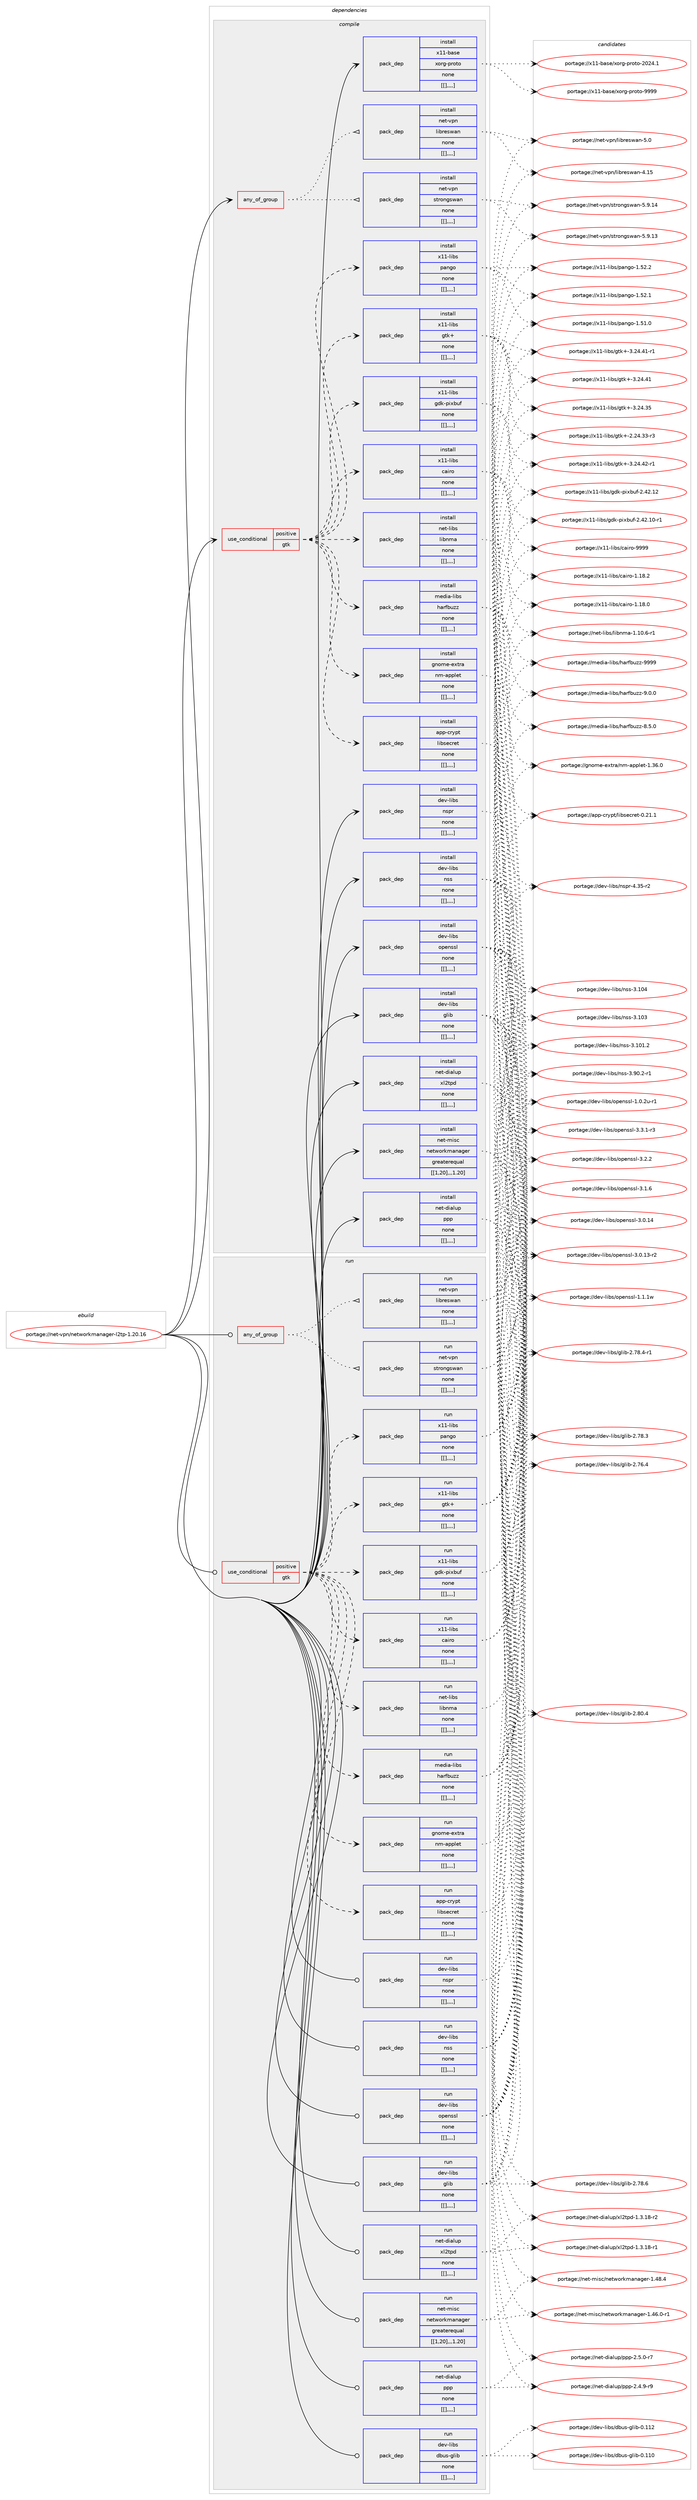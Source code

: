 digraph prolog {

# *************
# Graph options
# *************

newrank=true;
concentrate=true;
compound=true;
graph [rankdir=LR,fontname=Helvetica,fontsize=10,ranksep=1.5];#, ranksep=2.5, nodesep=0.2];
edge  [arrowhead=vee];
node  [fontname=Helvetica,fontsize=10];

# **********
# The ebuild
# **********

subgraph cluster_leftcol {
color=gray;
label=<<i>ebuild</i>>;
id [label="portage://net-vpn/networkmanager-l2tp-1.20.16", color=red, width=4, href="../net-vpn/networkmanager-l2tp-1.20.16.svg"];
}

# ****************
# The dependencies
# ****************

subgraph cluster_midcol {
color=gray;
label=<<i>dependencies</i>>;
subgraph cluster_compile {
fillcolor="#eeeeee";
style=filled;
label=<<i>compile</i>>;
subgraph any2746 {
dependency402138 [label=<<TABLE BORDER="0" CELLBORDER="1" CELLSPACING="0" CELLPADDING="4"><TR><TD CELLPADDING="10">any_of_group</TD></TR></TABLE>>, shape=none, color=red];subgraph pack293333 {
dependency402139 [label=<<TABLE BORDER="0" CELLBORDER="1" CELLSPACING="0" CELLPADDING="4" WIDTH="220"><TR><TD ROWSPAN="6" CELLPADDING="30">pack_dep</TD></TR><TR><TD WIDTH="110">install</TD></TR><TR><TD>net-vpn</TD></TR><TR><TD>strongswan</TD></TR><TR><TD>none</TD></TR><TR><TD>[[],,,,]</TD></TR></TABLE>>, shape=none, color=blue];
}
dependency402138:e -> dependency402139:w [weight=20,style="dotted",arrowhead="oinv"];
subgraph pack293334 {
dependency402140 [label=<<TABLE BORDER="0" CELLBORDER="1" CELLSPACING="0" CELLPADDING="4" WIDTH="220"><TR><TD ROWSPAN="6" CELLPADDING="30">pack_dep</TD></TR><TR><TD WIDTH="110">install</TD></TR><TR><TD>net-vpn</TD></TR><TR><TD>libreswan</TD></TR><TR><TD>none</TD></TR><TR><TD>[[],,,,]</TD></TR></TABLE>>, shape=none, color=blue];
}
dependency402138:e -> dependency402140:w [weight=20,style="dotted",arrowhead="oinv"];
}
id:e -> dependency402138:w [weight=20,style="solid",arrowhead="vee"];
subgraph cond105870 {
dependency402141 [label=<<TABLE BORDER="0" CELLBORDER="1" CELLSPACING="0" CELLPADDING="4"><TR><TD ROWSPAN="3" CELLPADDING="10">use_conditional</TD></TR><TR><TD>positive</TD></TR><TR><TD>gtk</TD></TR></TABLE>>, shape=none, color=red];
subgraph pack293335 {
dependency402142 [label=<<TABLE BORDER="0" CELLBORDER="1" CELLSPACING="0" CELLPADDING="4" WIDTH="220"><TR><TD ROWSPAN="6" CELLPADDING="30">pack_dep</TD></TR><TR><TD WIDTH="110">install</TD></TR><TR><TD>app-crypt</TD></TR><TR><TD>libsecret</TD></TR><TR><TD>none</TD></TR><TR><TD>[[],,,,]</TD></TR></TABLE>>, shape=none, color=blue];
}
dependency402141:e -> dependency402142:w [weight=20,style="dashed",arrowhead="vee"];
subgraph pack293336 {
dependency402143 [label=<<TABLE BORDER="0" CELLBORDER="1" CELLSPACING="0" CELLPADDING="4" WIDTH="220"><TR><TD ROWSPAN="6" CELLPADDING="30">pack_dep</TD></TR><TR><TD WIDTH="110">install</TD></TR><TR><TD>gnome-extra</TD></TR><TR><TD>nm-applet</TD></TR><TR><TD>none</TD></TR><TR><TD>[[],,,,]</TD></TR></TABLE>>, shape=none, color=blue];
}
dependency402141:e -> dependency402143:w [weight=20,style="dashed",arrowhead="vee"];
subgraph pack293337 {
dependency402144 [label=<<TABLE BORDER="0" CELLBORDER="1" CELLSPACING="0" CELLPADDING="4" WIDTH="220"><TR><TD ROWSPAN="6" CELLPADDING="30">pack_dep</TD></TR><TR><TD WIDTH="110">install</TD></TR><TR><TD>media-libs</TD></TR><TR><TD>harfbuzz</TD></TR><TR><TD>none</TD></TR><TR><TD>[[],,,,]</TD></TR></TABLE>>, shape=none, color=blue];
}
dependency402141:e -> dependency402144:w [weight=20,style="dashed",arrowhead="vee"];
subgraph pack293338 {
dependency402145 [label=<<TABLE BORDER="0" CELLBORDER="1" CELLSPACING="0" CELLPADDING="4" WIDTH="220"><TR><TD ROWSPAN="6" CELLPADDING="30">pack_dep</TD></TR><TR><TD WIDTH="110">install</TD></TR><TR><TD>net-libs</TD></TR><TR><TD>libnma</TD></TR><TR><TD>none</TD></TR><TR><TD>[[],,,,]</TD></TR></TABLE>>, shape=none, color=blue];
}
dependency402141:e -> dependency402145:w [weight=20,style="dashed",arrowhead="vee"];
subgraph pack293339 {
dependency402146 [label=<<TABLE BORDER="0" CELLBORDER="1" CELLSPACING="0" CELLPADDING="4" WIDTH="220"><TR><TD ROWSPAN="6" CELLPADDING="30">pack_dep</TD></TR><TR><TD WIDTH="110">install</TD></TR><TR><TD>x11-libs</TD></TR><TR><TD>cairo</TD></TR><TR><TD>none</TD></TR><TR><TD>[[],,,,]</TD></TR></TABLE>>, shape=none, color=blue];
}
dependency402141:e -> dependency402146:w [weight=20,style="dashed",arrowhead="vee"];
subgraph pack293340 {
dependency402147 [label=<<TABLE BORDER="0" CELLBORDER="1" CELLSPACING="0" CELLPADDING="4" WIDTH="220"><TR><TD ROWSPAN="6" CELLPADDING="30">pack_dep</TD></TR><TR><TD WIDTH="110">install</TD></TR><TR><TD>x11-libs</TD></TR><TR><TD>gdk-pixbuf</TD></TR><TR><TD>none</TD></TR><TR><TD>[[],,,,]</TD></TR></TABLE>>, shape=none, color=blue];
}
dependency402141:e -> dependency402147:w [weight=20,style="dashed",arrowhead="vee"];
subgraph pack293341 {
dependency402148 [label=<<TABLE BORDER="0" CELLBORDER="1" CELLSPACING="0" CELLPADDING="4" WIDTH="220"><TR><TD ROWSPAN="6" CELLPADDING="30">pack_dep</TD></TR><TR><TD WIDTH="110">install</TD></TR><TR><TD>x11-libs</TD></TR><TR><TD>gtk+</TD></TR><TR><TD>none</TD></TR><TR><TD>[[],,,,]</TD></TR></TABLE>>, shape=none, color=blue];
}
dependency402141:e -> dependency402148:w [weight=20,style="dashed",arrowhead="vee"];
subgraph pack293342 {
dependency402149 [label=<<TABLE BORDER="0" CELLBORDER="1" CELLSPACING="0" CELLPADDING="4" WIDTH="220"><TR><TD ROWSPAN="6" CELLPADDING="30">pack_dep</TD></TR><TR><TD WIDTH="110">install</TD></TR><TR><TD>x11-libs</TD></TR><TR><TD>pango</TD></TR><TR><TD>none</TD></TR><TR><TD>[[],,,,]</TD></TR></TABLE>>, shape=none, color=blue];
}
dependency402141:e -> dependency402149:w [weight=20,style="dashed",arrowhead="vee"];
}
id:e -> dependency402141:w [weight=20,style="solid",arrowhead="vee"];
subgraph pack293343 {
dependency402150 [label=<<TABLE BORDER="0" CELLBORDER="1" CELLSPACING="0" CELLPADDING="4" WIDTH="220"><TR><TD ROWSPAN="6" CELLPADDING="30">pack_dep</TD></TR><TR><TD WIDTH="110">install</TD></TR><TR><TD>dev-libs</TD></TR><TR><TD>glib</TD></TR><TR><TD>none</TD></TR><TR><TD>[[],,,,]</TD></TR></TABLE>>, shape=none, color=blue];
}
id:e -> dependency402150:w [weight=20,style="solid",arrowhead="vee"];
subgraph pack293344 {
dependency402151 [label=<<TABLE BORDER="0" CELLBORDER="1" CELLSPACING="0" CELLPADDING="4" WIDTH="220"><TR><TD ROWSPAN="6" CELLPADDING="30">pack_dep</TD></TR><TR><TD WIDTH="110">install</TD></TR><TR><TD>dev-libs</TD></TR><TR><TD>nspr</TD></TR><TR><TD>none</TD></TR><TR><TD>[[],,,,]</TD></TR></TABLE>>, shape=none, color=blue];
}
id:e -> dependency402151:w [weight=20,style="solid",arrowhead="vee"];
subgraph pack293345 {
dependency402152 [label=<<TABLE BORDER="0" CELLBORDER="1" CELLSPACING="0" CELLPADDING="4" WIDTH="220"><TR><TD ROWSPAN="6" CELLPADDING="30">pack_dep</TD></TR><TR><TD WIDTH="110">install</TD></TR><TR><TD>dev-libs</TD></TR><TR><TD>nss</TD></TR><TR><TD>none</TD></TR><TR><TD>[[],,,,]</TD></TR></TABLE>>, shape=none, color=blue];
}
id:e -> dependency402152:w [weight=20,style="solid",arrowhead="vee"];
subgraph pack293346 {
dependency402153 [label=<<TABLE BORDER="0" CELLBORDER="1" CELLSPACING="0" CELLPADDING="4" WIDTH="220"><TR><TD ROWSPAN="6" CELLPADDING="30">pack_dep</TD></TR><TR><TD WIDTH="110">install</TD></TR><TR><TD>dev-libs</TD></TR><TR><TD>openssl</TD></TR><TR><TD>none</TD></TR><TR><TD>[[],,,,]</TD></TR></TABLE>>, shape=none, color=blue];
}
id:e -> dependency402153:w [weight=20,style="solid",arrowhead="vee"];
subgraph pack293347 {
dependency402154 [label=<<TABLE BORDER="0" CELLBORDER="1" CELLSPACING="0" CELLPADDING="4" WIDTH="220"><TR><TD ROWSPAN="6" CELLPADDING="30">pack_dep</TD></TR><TR><TD WIDTH="110">install</TD></TR><TR><TD>net-dialup</TD></TR><TR><TD>ppp</TD></TR><TR><TD>none</TD></TR><TR><TD>[[],,,,]</TD></TR></TABLE>>, shape=none, color=blue];
}
id:e -> dependency402154:w [weight=20,style="solid",arrowhead="vee"];
subgraph pack293348 {
dependency402155 [label=<<TABLE BORDER="0" CELLBORDER="1" CELLSPACING="0" CELLPADDING="4" WIDTH="220"><TR><TD ROWSPAN="6" CELLPADDING="30">pack_dep</TD></TR><TR><TD WIDTH="110">install</TD></TR><TR><TD>net-dialup</TD></TR><TR><TD>xl2tpd</TD></TR><TR><TD>none</TD></TR><TR><TD>[[],,,,]</TD></TR></TABLE>>, shape=none, color=blue];
}
id:e -> dependency402155:w [weight=20,style="solid",arrowhead="vee"];
subgraph pack293349 {
dependency402156 [label=<<TABLE BORDER="0" CELLBORDER="1" CELLSPACING="0" CELLPADDING="4" WIDTH="220"><TR><TD ROWSPAN="6" CELLPADDING="30">pack_dep</TD></TR><TR><TD WIDTH="110">install</TD></TR><TR><TD>net-misc</TD></TR><TR><TD>networkmanager</TD></TR><TR><TD>greaterequal</TD></TR><TR><TD>[[1,20],,,1.20]</TD></TR></TABLE>>, shape=none, color=blue];
}
id:e -> dependency402156:w [weight=20,style="solid",arrowhead="vee"];
subgraph pack293350 {
dependency402157 [label=<<TABLE BORDER="0" CELLBORDER="1" CELLSPACING="0" CELLPADDING="4" WIDTH="220"><TR><TD ROWSPAN="6" CELLPADDING="30">pack_dep</TD></TR><TR><TD WIDTH="110">install</TD></TR><TR><TD>x11-base</TD></TR><TR><TD>xorg-proto</TD></TR><TR><TD>none</TD></TR><TR><TD>[[],,,,]</TD></TR></TABLE>>, shape=none, color=blue];
}
id:e -> dependency402157:w [weight=20,style="solid",arrowhead="vee"];
}
subgraph cluster_compileandrun {
fillcolor="#eeeeee";
style=filled;
label=<<i>compile and run</i>>;
}
subgraph cluster_run {
fillcolor="#eeeeee";
style=filled;
label=<<i>run</i>>;
subgraph any2747 {
dependency402158 [label=<<TABLE BORDER="0" CELLBORDER="1" CELLSPACING="0" CELLPADDING="4"><TR><TD CELLPADDING="10">any_of_group</TD></TR></TABLE>>, shape=none, color=red];subgraph pack293351 {
dependency402159 [label=<<TABLE BORDER="0" CELLBORDER="1" CELLSPACING="0" CELLPADDING="4" WIDTH="220"><TR><TD ROWSPAN="6" CELLPADDING="30">pack_dep</TD></TR><TR><TD WIDTH="110">run</TD></TR><TR><TD>net-vpn</TD></TR><TR><TD>strongswan</TD></TR><TR><TD>none</TD></TR><TR><TD>[[],,,,]</TD></TR></TABLE>>, shape=none, color=blue];
}
dependency402158:e -> dependency402159:w [weight=20,style="dotted",arrowhead="oinv"];
subgraph pack293352 {
dependency402160 [label=<<TABLE BORDER="0" CELLBORDER="1" CELLSPACING="0" CELLPADDING="4" WIDTH="220"><TR><TD ROWSPAN="6" CELLPADDING="30">pack_dep</TD></TR><TR><TD WIDTH="110">run</TD></TR><TR><TD>net-vpn</TD></TR><TR><TD>libreswan</TD></TR><TR><TD>none</TD></TR><TR><TD>[[],,,,]</TD></TR></TABLE>>, shape=none, color=blue];
}
dependency402158:e -> dependency402160:w [weight=20,style="dotted",arrowhead="oinv"];
}
id:e -> dependency402158:w [weight=20,style="solid",arrowhead="odot"];
subgraph cond105871 {
dependency402161 [label=<<TABLE BORDER="0" CELLBORDER="1" CELLSPACING="0" CELLPADDING="4"><TR><TD ROWSPAN="3" CELLPADDING="10">use_conditional</TD></TR><TR><TD>positive</TD></TR><TR><TD>gtk</TD></TR></TABLE>>, shape=none, color=red];
subgraph pack293353 {
dependency402162 [label=<<TABLE BORDER="0" CELLBORDER="1" CELLSPACING="0" CELLPADDING="4" WIDTH="220"><TR><TD ROWSPAN="6" CELLPADDING="30">pack_dep</TD></TR><TR><TD WIDTH="110">run</TD></TR><TR><TD>app-crypt</TD></TR><TR><TD>libsecret</TD></TR><TR><TD>none</TD></TR><TR><TD>[[],,,,]</TD></TR></TABLE>>, shape=none, color=blue];
}
dependency402161:e -> dependency402162:w [weight=20,style="dashed",arrowhead="vee"];
subgraph pack293354 {
dependency402163 [label=<<TABLE BORDER="0" CELLBORDER="1" CELLSPACING="0" CELLPADDING="4" WIDTH="220"><TR><TD ROWSPAN="6" CELLPADDING="30">pack_dep</TD></TR><TR><TD WIDTH="110">run</TD></TR><TR><TD>gnome-extra</TD></TR><TR><TD>nm-applet</TD></TR><TR><TD>none</TD></TR><TR><TD>[[],,,,]</TD></TR></TABLE>>, shape=none, color=blue];
}
dependency402161:e -> dependency402163:w [weight=20,style="dashed",arrowhead="vee"];
subgraph pack293355 {
dependency402164 [label=<<TABLE BORDER="0" CELLBORDER="1" CELLSPACING="0" CELLPADDING="4" WIDTH="220"><TR><TD ROWSPAN="6" CELLPADDING="30">pack_dep</TD></TR><TR><TD WIDTH="110">run</TD></TR><TR><TD>media-libs</TD></TR><TR><TD>harfbuzz</TD></TR><TR><TD>none</TD></TR><TR><TD>[[],,,,]</TD></TR></TABLE>>, shape=none, color=blue];
}
dependency402161:e -> dependency402164:w [weight=20,style="dashed",arrowhead="vee"];
subgraph pack293356 {
dependency402165 [label=<<TABLE BORDER="0" CELLBORDER="1" CELLSPACING="0" CELLPADDING="4" WIDTH="220"><TR><TD ROWSPAN="6" CELLPADDING="30">pack_dep</TD></TR><TR><TD WIDTH="110">run</TD></TR><TR><TD>net-libs</TD></TR><TR><TD>libnma</TD></TR><TR><TD>none</TD></TR><TR><TD>[[],,,,]</TD></TR></TABLE>>, shape=none, color=blue];
}
dependency402161:e -> dependency402165:w [weight=20,style="dashed",arrowhead="vee"];
subgraph pack293357 {
dependency402166 [label=<<TABLE BORDER="0" CELLBORDER="1" CELLSPACING="0" CELLPADDING="4" WIDTH="220"><TR><TD ROWSPAN="6" CELLPADDING="30">pack_dep</TD></TR><TR><TD WIDTH="110">run</TD></TR><TR><TD>x11-libs</TD></TR><TR><TD>cairo</TD></TR><TR><TD>none</TD></TR><TR><TD>[[],,,,]</TD></TR></TABLE>>, shape=none, color=blue];
}
dependency402161:e -> dependency402166:w [weight=20,style="dashed",arrowhead="vee"];
subgraph pack293358 {
dependency402167 [label=<<TABLE BORDER="0" CELLBORDER="1" CELLSPACING="0" CELLPADDING="4" WIDTH="220"><TR><TD ROWSPAN="6" CELLPADDING="30">pack_dep</TD></TR><TR><TD WIDTH="110">run</TD></TR><TR><TD>x11-libs</TD></TR><TR><TD>gdk-pixbuf</TD></TR><TR><TD>none</TD></TR><TR><TD>[[],,,,]</TD></TR></TABLE>>, shape=none, color=blue];
}
dependency402161:e -> dependency402167:w [weight=20,style="dashed",arrowhead="vee"];
subgraph pack293359 {
dependency402168 [label=<<TABLE BORDER="0" CELLBORDER="1" CELLSPACING="0" CELLPADDING="4" WIDTH="220"><TR><TD ROWSPAN="6" CELLPADDING="30">pack_dep</TD></TR><TR><TD WIDTH="110">run</TD></TR><TR><TD>x11-libs</TD></TR><TR><TD>gtk+</TD></TR><TR><TD>none</TD></TR><TR><TD>[[],,,,]</TD></TR></TABLE>>, shape=none, color=blue];
}
dependency402161:e -> dependency402168:w [weight=20,style="dashed",arrowhead="vee"];
subgraph pack293360 {
dependency402169 [label=<<TABLE BORDER="0" CELLBORDER="1" CELLSPACING="0" CELLPADDING="4" WIDTH="220"><TR><TD ROWSPAN="6" CELLPADDING="30">pack_dep</TD></TR><TR><TD WIDTH="110">run</TD></TR><TR><TD>x11-libs</TD></TR><TR><TD>pango</TD></TR><TR><TD>none</TD></TR><TR><TD>[[],,,,]</TD></TR></TABLE>>, shape=none, color=blue];
}
dependency402161:e -> dependency402169:w [weight=20,style="dashed",arrowhead="vee"];
}
id:e -> dependency402161:w [weight=20,style="solid",arrowhead="odot"];
subgraph pack293361 {
dependency402170 [label=<<TABLE BORDER="0" CELLBORDER="1" CELLSPACING="0" CELLPADDING="4" WIDTH="220"><TR><TD ROWSPAN="6" CELLPADDING="30">pack_dep</TD></TR><TR><TD WIDTH="110">run</TD></TR><TR><TD>dev-libs</TD></TR><TR><TD>dbus-glib</TD></TR><TR><TD>none</TD></TR><TR><TD>[[],,,,]</TD></TR></TABLE>>, shape=none, color=blue];
}
id:e -> dependency402170:w [weight=20,style="solid",arrowhead="odot"];
subgraph pack293362 {
dependency402171 [label=<<TABLE BORDER="0" CELLBORDER="1" CELLSPACING="0" CELLPADDING="4" WIDTH="220"><TR><TD ROWSPAN="6" CELLPADDING="30">pack_dep</TD></TR><TR><TD WIDTH="110">run</TD></TR><TR><TD>dev-libs</TD></TR><TR><TD>glib</TD></TR><TR><TD>none</TD></TR><TR><TD>[[],,,,]</TD></TR></TABLE>>, shape=none, color=blue];
}
id:e -> dependency402171:w [weight=20,style="solid",arrowhead="odot"];
subgraph pack293363 {
dependency402172 [label=<<TABLE BORDER="0" CELLBORDER="1" CELLSPACING="0" CELLPADDING="4" WIDTH="220"><TR><TD ROWSPAN="6" CELLPADDING="30">pack_dep</TD></TR><TR><TD WIDTH="110">run</TD></TR><TR><TD>dev-libs</TD></TR><TR><TD>nspr</TD></TR><TR><TD>none</TD></TR><TR><TD>[[],,,,]</TD></TR></TABLE>>, shape=none, color=blue];
}
id:e -> dependency402172:w [weight=20,style="solid",arrowhead="odot"];
subgraph pack293364 {
dependency402173 [label=<<TABLE BORDER="0" CELLBORDER="1" CELLSPACING="0" CELLPADDING="4" WIDTH="220"><TR><TD ROWSPAN="6" CELLPADDING="30">pack_dep</TD></TR><TR><TD WIDTH="110">run</TD></TR><TR><TD>dev-libs</TD></TR><TR><TD>nss</TD></TR><TR><TD>none</TD></TR><TR><TD>[[],,,,]</TD></TR></TABLE>>, shape=none, color=blue];
}
id:e -> dependency402173:w [weight=20,style="solid",arrowhead="odot"];
subgraph pack293365 {
dependency402174 [label=<<TABLE BORDER="0" CELLBORDER="1" CELLSPACING="0" CELLPADDING="4" WIDTH="220"><TR><TD ROWSPAN="6" CELLPADDING="30">pack_dep</TD></TR><TR><TD WIDTH="110">run</TD></TR><TR><TD>dev-libs</TD></TR><TR><TD>openssl</TD></TR><TR><TD>none</TD></TR><TR><TD>[[],,,,]</TD></TR></TABLE>>, shape=none, color=blue];
}
id:e -> dependency402174:w [weight=20,style="solid",arrowhead="odot"];
subgraph pack293366 {
dependency402175 [label=<<TABLE BORDER="0" CELLBORDER="1" CELLSPACING="0" CELLPADDING="4" WIDTH="220"><TR><TD ROWSPAN="6" CELLPADDING="30">pack_dep</TD></TR><TR><TD WIDTH="110">run</TD></TR><TR><TD>net-dialup</TD></TR><TR><TD>ppp</TD></TR><TR><TD>none</TD></TR><TR><TD>[[],,,,]</TD></TR></TABLE>>, shape=none, color=blue];
}
id:e -> dependency402175:w [weight=20,style="solid",arrowhead="odot"];
subgraph pack293367 {
dependency402176 [label=<<TABLE BORDER="0" CELLBORDER="1" CELLSPACING="0" CELLPADDING="4" WIDTH="220"><TR><TD ROWSPAN="6" CELLPADDING="30">pack_dep</TD></TR><TR><TD WIDTH="110">run</TD></TR><TR><TD>net-dialup</TD></TR><TR><TD>xl2tpd</TD></TR><TR><TD>none</TD></TR><TR><TD>[[],,,,]</TD></TR></TABLE>>, shape=none, color=blue];
}
id:e -> dependency402176:w [weight=20,style="solid",arrowhead="odot"];
subgraph pack293368 {
dependency402177 [label=<<TABLE BORDER="0" CELLBORDER="1" CELLSPACING="0" CELLPADDING="4" WIDTH="220"><TR><TD ROWSPAN="6" CELLPADDING="30">pack_dep</TD></TR><TR><TD WIDTH="110">run</TD></TR><TR><TD>net-misc</TD></TR><TR><TD>networkmanager</TD></TR><TR><TD>greaterequal</TD></TR><TR><TD>[[1,20],,,1.20]</TD></TR></TABLE>>, shape=none, color=blue];
}
id:e -> dependency402177:w [weight=20,style="solid",arrowhead="odot"];
}
}

# **************
# The candidates
# **************

subgraph cluster_choices {
rank=same;
color=gray;
label=<<i>candidates</i>>;

subgraph choice293333 {
color=black;
nodesep=1;
choice11010111645118112110471151161141111101031151199711045534657464952 [label="portage://net-vpn/strongswan-5.9.14", color=red, width=4,href="../net-vpn/strongswan-5.9.14.svg"];
choice11010111645118112110471151161141111101031151199711045534657464951 [label="portage://net-vpn/strongswan-5.9.13", color=red, width=4,href="../net-vpn/strongswan-5.9.13.svg"];
dependency402139:e -> choice11010111645118112110471151161141111101031151199711045534657464952:w [style=dotted,weight="100"];
dependency402139:e -> choice11010111645118112110471151161141111101031151199711045534657464951:w [style=dotted,weight="100"];
}
subgraph choice293334 {
color=black;
nodesep=1;
choice1101011164511811211047108105981141011151199711045534648 [label="portage://net-vpn/libreswan-5.0", color=red, width=4,href="../net-vpn/libreswan-5.0.svg"];
choice110101116451181121104710810598114101115119971104552464953 [label="portage://net-vpn/libreswan-4.15", color=red, width=4,href="../net-vpn/libreswan-4.15.svg"];
dependency402140:e -> choice1101011164511811211047108105981141011151199711045534648:w [style=dotted,weight="100"];
dependency402140:e -> choice110101116451181121104710810598114101115119971104552464953:w [style=dotted,weight="100"];
}
subgraph choice293335 {
color=black;
nodesep=1;
choice97112112459911412111211647108105981151019911410111645484650494649 [label="portage://app-crypt/libsecret-0.21.1", color=red, width=4,href="../app-crypt/libsecret-0.21.1.svg"];
dependency402142:e -> choice97112112459911412111211647108105981151019911410111645484650494649:w [style=dotted,weight="100"];
}
subgraph choice293336 {
color=black;
nodesep=1;
choice103110111109101451011201161149747110109459711211210810111645494651544648 [label="portage://gnome-extra/nm-applet-1.36.0", color=red, width=4,href="../gnome-extra/nm-applet-1.36.0.svg"];
dependency402143:e -> choice103110111109101451011201161149747110109459711211210810111645494651544648:w [style=dotted,weight="100"];
}
subgraph choice293337 {
color=black;
nodesep=1;
choice1091011001059745108105981154710497114102981171221224557575757 [label="portage://media-libs/harfbuzz-9999", color=red, width=4,href="../media-libs/harfbuzz-9999.svg"];
choice109101100105974510810598115471049711410298117122122455746484648 [label="portage://media-libs/harfbuzz-9.0.0", color=red, width=4,href="../media-libs/harfbuzz-9.0.0.svg"];
choice109101100105974510810598115471049711410298117122122455646534648 [label="portage://media-libs/harfbuzz-8.5.0", color=red, width=4,href="../media-libs/harfbuzz-8.5.0.svg"];
dependency402144:e -> choice1091011001059745108105981154710497114102981171221224557575757:w [style=dotted,weight="100"];
dependency402144:e -> choice109101100105974510810598115471049711410298117122122455746484648:w [style=dotted,weight="100"];
dependency402144:e -> choice109101100105974510810598115471049711410298117122122455646534648:w [style=dotted,weight="100"];
}
subgraph choice293338 {
color=black;
nodesep=1;
choice1101011164510810598115471081059811010997454946494846544511449 [label="portage://net-libs/libnma-1.10.6-r1", color=red, width=4,href="../net-libs/libnma-1.10.6-r1.svg"];
dependency402145:e -> choice1101011164510810598115471081059811010997454946494846544511449:w [style=dotted,weight="100"];
}
subgraph choice293339 {
color=black;
nodesep=1;
choice120494945108105981154799971051141114557575757 [label="portage://x11-libs/cairo-9999", color=red, width=4,href="../x11-libs/cairo-9999.svg"];
choice1204949451081059811547999710511411145494649564650 [label="portage://x11-libs/cairo-1.18.2", color=red, width=4,href="../x11-libs/cairo-1.18.2.svg"];
choice1204949451081059811547999710511411145494649564648 [label="portage://x11-libs/cairo-1.18.0", color=red, width=4,href="../x11-libs/cairo-1.18.0.svg"];
dependency402146:e -> choice120494945108105981154799971051141114557575757:w [style=dotted,weight="100"];
dependency402146:e -> choice1204949451081059811547999710511411145494649564650:w [style=dotted,weight="100"];
dependency402146:e -> choice1204949451081059811547999710511411145494649564648:w [style=dotted,weight="100"];
}
subgraph choice293340 {
color=black;
nodesep=1;
choice120494945108105981154710310010745112105120981171024550465250464950 [label="portage://x11-libs/gdk-pixbuf-2.42.12", color=red, width=4,href="../x11-libs/gdk-pixbuf-2.42.12.svg"];
choice1204949451081059811547103100107451121051209811710245504652504649484511449 [label="portage://x11-libs/gdk-pixbuf-2.42.10-r1", color=red, width=4,href="../x11-libs/gdk-pixbuf-2.42.10-r1.svg"];
dependency402147:e -> choice120494945108105981154710310010745112105120981171024550465250464950:w [style=dotted,weight="100"];
dependency402147:e -> choice1204949451081059811547103100107451121051209811710245504652504649484511449:w [style=dotted,weight="100"];
}
subgraph choice293341 {
color=black;
nodesep=1;
choice12049494510810598115471031161074345514650524652504511449 [label="portage://x11-libs/gtk+-3.24.42-r1", color=red, width=4,href="../x11-libs/gtk+-3.24.42-r1.svg"];
choice12049494510810598115471031161074345514650524652494511449 [label="portage://x11-libs/gtk+-3.24.41-r1", color=red, width=4,href="../x11-libs/gtk+-3.24.41-r1.svg"];
choice1204949451081059811547103116107434551465052465249 [label="portage://x11-libs/gtk+-3.24.41", color=red, width=4,href="../x11-libs/gtk+-3.24.41.svg"];
choice1204949451081059811547103116107434551465052465153 [label="portage://x11-libs/gtk+-3.24.35", color=red, width=4,href="../x11-libs/gtk+-3.24.35.svg"];
choice12049494510810598115471031161074345504650524651514511451 [label="portage://x11-libs/gtk+-2.24.33-r3", color=red, width=4,href="../x11-libs/gtk+-2.24.33-r3.svg"];
dependency402148:e -> choice12049494510810598115471031161074345514650524652504511449:w [style=dotted,weight="100"];
dependency402148:e -> choice12049494510810598115471031161074345514650524652494511449:w [style=dotted,weight="100"];
dependency402148:e -> choice1204949451081059811547103116107434551465052465249:w [style=dotted,weight="100"];
dependency402148:e -> choice1204949451081059811547103116107434551465052465153:w [style=dotted,weight="100"];
dependency402148:e -> choice12049494510810598115471031161074345504650524651514511451:w [style=dotted,weight="100"];
}
subgraph choice293342 {
color=black;
nodesep=1;
choice12049494510810598115471129711010311145494653504650 [label="portage://x11-libs/pango-1.52.2", color=red, width=4,href="../x11-libs/pango-1.52.2.svg"];
choice12049494510810598115471129711010311145494653504649 [label="portage://x11-libs/pango-1.52.1", color=red, width=4,href="../x11-libs/pango-1.52.1.svg"];
choice12049494510810598115471129711010311145494653494648 [label="portage://x11-libs/pango-1.51.0", color=red, width=4,href="../x11-libs/pango-1.51.0.svg"];
dependency402149:e -> choice12049494510810598115471129711010311145494653504650:w [style=dotted,weight="100"];
dependency402149:e -> choice12049494510810598115471129711010311145494653504649:w [style=dotted,weight="100"];
dependency402149:e -> choice12049494510810598115471129711010311145494653494648:w [style=dotted,weight="100"];
}
subgraph choice293343 {
color=black;
nodesep=1;
choice1001011184510810598115471031081059845504656484652 [label="portage://dev-libs/glib-2.80.4", color=red, width=4,href="../dev-libs/glib-2.80.4.svg"];
choice1001011184510810598115471031081059845504655564654 [label="portage://dev-libs/glib-2.78.6", color=red, width=4,href="../dev-libs/glib-2.78.6.svg"];
choice10010111845108105981154710310810598455046555646524511449 [label="portage://dev-libs/glib-2.78.4-r1", color=red, width=4,href="../dev-libs/glib-2.78.4-r1.svg"];
choice1001011184510810598115471031081059845504655564651 [label="portage://dev-libs/glib-2.78.3", color=red, width=4,href="../dev-libs/glib-2.78.3.svg"];
choice1001011184510810598115471031081059845504655544652 [label="portage://dev-libs/glib-2.76.4", color=red, width=4,href="../dev-libs/glib-2.76.4.svg"];
dependency402150:e -> choice1001011184510810598115471031081059845504656484652:w [style=dotted,weight="100"];
dependency402150:e -> choice1001011184510810598115471031081059845504655564654:w [style=dotted,weight="100"];
dependency402150:e -> choice10010111845108105981154710310810598455046555646524511449:w [style=dotted,weight="100"];
dependency402150:e -> choice1001011184510810598115471031081059845504655564651:w [style=dotted,weight="100"];
dependency402150:e -> choice1001011184510810598115471031081059845504655544652:w [style=dotted,weight="100"];
}
subgraph choice293344 {
color=black;
nodesep=1;
choice10010111845108105981154711011511211445524651534511450 [label="portage://dev-libs/nspr-4.35-r2", color=red, width=4,href="../dev-libs/nspr-4.35-r2.svg"];
dependency402151:e -> choice10010111845108105981154711011511211445524651534511450:w [style=dotted,weight="100"];
}
subgraph choice293345 {
color=black;
nodesep=1;
choice100101118451081059811547110115115455146494852 [label="portage://dev-libs/nss-3.104", color=red, width=4,href="../dev-libs/nss-3.104.svg"];
choice100101118451081059811547110115115455146494851 [label="portage://dev-libs/nss-3.103", color=red, width=4,href="../dev-libs/nss-3.103.svg"];
choice1001011184510810598115471101151154551464948494650 [label="portage://dev-libs/nss-3.101.2", color=red, width=4,href="../dev-libs/nss-3.101.2.svg"];
choice100101118451081059811547110115115455146574846504511449 [label="portage://dev-libs/nss-3.90.2-r1", color=red, width=4,href="../dev-libs/nss-3.90.2-r1.svg"];
dependency402152:e -> choice100101118451081059811547110115115455146494852:w [style=dotted,weight="100"];
dependency402152:e -> choice100101118451081059811547110115115455146494851:w [style=dotted,weight="100"];
dependency402152:e -> choice1001011184510810598115471101151154551464948494650:w [style=dotted,weight="100"];
dependency402152:e -> choice100101118451081059811547110115115455146574846504511449:w [style=dotted,weight="100"];
}
subgraph choice293346 {
color=black;
nodesep=1;
choice1001011184510810598115471111121011101151151084551465146494511451 [label="portage://dev-libs/openssl-3.3.1-r3", color=red, width=4,href="../dev-libs/openssl-3.3.1-r3.svg"];
choice100101118451081059811547111112101110115115108455146504650 [label="portage://dev-libs/openssl-3.2.2", color=red, width=4,href="../dev-libs/openssl-3.2.2.svg"];
choice100101118451081059811547111112101110115115108455146494654 [label="portage://dev-libs/openssl-3.1.6", color=red, width=4,href="../dev-libs/openssl-3.1.6.svg"];
choice10010111845108105981154711111210111011511510845514648464952 [label="portage://dev-libs/openssl-3.0.14", color=red, width=4,href="../dev-libs/openssl-3.0.14.svg"];
choice100101118451081059811547111112101110115115108455146484649514511450 [label="portage://dev-libs/openssl-3.0.13-r2", color=red, width=4,href="../dev-libs/openssl-3.0.13-r2.svg"];
choice100101118451081059811547111112101110115115108454946494649119 [label="portage://dev-libs/openssl-1.1.1w", color=red, width=4,href="../dev-libs/openssl-1.1.1w.svg"];
choice1001011184510810598115471111121011101151151084549464846501174511449 [label="portage://dev-libs/openssl-1.0.2u-r1", color=red, width=4,href="../dev-libs/openssl-1.0.2u-r1.svg"];
dependency402153:e -> choice1001011184510810598115471111121011101151151084551465146494511451:w [style=dotted,weight="100"];
dependency402153:e -> choice100101118451081059811547111112101110115115108455146504650:w [style=dotted,weight="100"];
dependency402153:e -> choice100101118451081059811547111112101110115115108455146494654:w [style=dotted,weight="100"];
dependency402153:e -> choice10010111845108105981154711111210111011511510845514648464952:w [style=dotted,weight="100"];
dependency402153:e -> choice100101118451081059811547111112101110115115108455146484649514511450:w [style=dotted,weight="100"];
dependency402153:e -> choice100101118451081059811547111112101110115115108454946494649119:w [style=dotted,weight="100"];
dependency402153:e -> choice1001011184510810598115471111121011101151151084549464846501174511449:w [style=dotted,weight="100"];
}
subgraph choice293347 {
color=black;
nodesep=1;
choice1101011164510010597108117112471121121124550465346484511455 [label="portage://net-dialup/ppp-2.5.0-r7", color=red, width=4,href="../net-dialup/ppp-2.5.0-r7.svg"];
choice1101011164510010597108117112471121121124550465246574511457 [label="portage://net-dialup/ppp-2.4.9-r9", color=red, width=4,href="../net-dialup/ppp-2.4.9-r9.svg"];
dependency402154:e -> choice1101011164510010597108117112471121121124550465346484511455:w [style=dotted,weight="100"];
dependency402154:e -> choice1101011164510010597108117112471121121124550465246574511457:w [style=dotted,weight="100"];
}
subgraph choice293348 {
color=black;
nodesep=1;
choice11010111645100105971081171124712010850116112100454946514649564511450 [label="portage://net-dialup/xl2tpd-1.3.18-r2", color=red, width=4,href="../net-dialup/xl2tpd-1.3.18-r2.svg"];
choice11010111645100105971081171124712010850116112100454946514649564511449 [label="portage://net-dialup/xl2tpd-1.3.18-r1", color=red, width=4,href="../net-dialup/xl2tpd-1.3.18-r1.svg"];
dependency402155:e -> choice11010111645100105971081171124712010850116112100454946514649564511450:w [style=dotted,weight="100"];
dependency402155:e -> choice11010111645100105971081171124712010850116112100454946514649564511449:w [style=dotted,weight="100"];
}
subgraph choice293349 {
color=black;
nodesep=1;
choice110101116451091051159947110101116119111114107109971109710310111445494652564652 [label="portage://net-misc/networkmanager-1.48.4", color=red, width=4,href="../net-misc/networkmanager-1.48.4.svg"];
choice1101011164510910511599471101011161191111141071099711097103101114454946525446484511449 [label="portage://net-misc/networkmanager-1.46.0-r1", color=red, width=4,href="../net-misc/networkmanager-1.46.0-r1.svg"];
dependency402156:e -> choice110101116451091051159947110101116119111114107109971109710310111445494652564652:w [style=dotted,weight="100"];
dependency402156:e -> choice1101011164510910511599471101011161191111141071099711097103101114454946525446484511449:w [style=dotted,weight="100"];
}
subgraph choice293350 {
color=black;
nodesep=1;
choice120494945989711510147120111114103451121141111161114557575757 [label="portage://x11-base/xorg-proto-9999", color=red, width=4,href="../x11-base/xorg-proto-9999.svg"];
choice1204949459897115101471201111141034511211411111611145504850524649 [label="portage://x11-base/xorg-proto-2024.1", color=red, width=4,href="../x11-base/xorg-proto-2024.1.svg"];
dependency402157:e -> choice120494945989711510147120111114103451121141111161114557575757:w [style=dotted,weight="100"];
dependency402157:e -> choice1204949459897115101471201111141034511211411111611145504850524649:w [style=dotted,weight="100"];
}
subgraph choice293351 {
color=black;
nodesep=1;
choice11010111645118112110471151161141111101031151199711045534657464952 [label="portage://net-vpn/strongswan-5.9.14", color=red, width=4,href="../net-vpn/strongswan-5.9.14.svg"];
choice11010111645118112110471151161141111101031151199711045534657464951 [label="portage://net-vpn/strongswan-5.9.13", color=red, width=4,href="../net-vpn/strongswan-5.9.13.svg"];
dependency402159:e -> choice11010111645118112110471151161141111101031151199711045534657464952:w [style=dotted,weight="100"];
dependency402159:e -> choice11010111645118112110471151161141111101031151199711045534657464951:w [style=dotted,weight="100"];
}
subgraph choice293352 {
color=black;
nodesep=1;
choice1101011164511811211047108105981141011151199711045534648 [label="portage://net-vpn/libreswan-5.0", color=red, width=4,href="../net-vpn/libreswan-5.0.svg"];
choice110101116451181121104710810598114101115119971104552464953 [label="portage://net-vpn/libreswan-4.15", color=red, width=4,href="../net-vpn/libreswan-4.15.svg"];
dependency402160:e -> choice1101011164511811211047108105981141011151199711045534648:w [style=dotted,weight="100"];
dependency402160:e -> choice110101116451181121104710810598114101115119971104552464953:w [style=dotted,weight="100"];
}
subgraph choice293353 {
color=black;
nodesep=1;
choice97112112459911412111211647108105981151019911410111645484650494649 [label="portage://app-crypt/libsecret-0.21.1", color=red, width=4,href="../app-crypt/libsecret-0.21.1.svg"];
dependency402162:e -> choice97112112459911412111211647108105981151019911410111645484650494649:w [style=dotted,weight="100"];
}
subgraph choice293354 {
color=black;
nodesep=1;
choice103110111109101451011201161149747110109459711211210810111645494651544648 [label="portage://gnome-extra/nm-applet-1.36.0", color=red, width=4,href="../gnome-extra/nm-applet-1.36.0.svg"];
dependency402163:e -> choice103110111109101451011201161149747110109459711211210810111645494651544648:w [style=dotted,weight="100"];
}
subgraph choice293355 {
color=black;
nodesep=1;
choice1091011001059745108105981154710497114102981171221224557575757 [label="portage://media-libs/harfbuzz-9999", color=red, width=4,href="../media-libs/harfbuzz-9999.svg"];
choice109101100105974510810598115471049711410298117122122455746484648 [label="portage://media-libs/harfbuzz-9.0.0", color=red, width=4,href="../media-libs/harfbuzz-9.0.0.svg"];
choice109101100105974510810598115471049711410298117122122455646534648 [label="portage://media-libs/harfbuzz-8.5.0", color=red, width=4,href="../media-libs/harfbuzz-8.5.0.svg"];
dependency402164:e -> choice1091011001059745108105981154710497114102981171221224557575757:w [style=dotted,weight="100"];
dependency402164:e -> choice109101100105974510810598115471049711410298117122122455746484648:w [style=dotted,weight="100"];
dependency402164:e -> choice109101100105974510810598115471049711410298117122122455646534648:w [style=dotted,weight="100"];
}
subgraph choice293356 {
color=black;
nodesep=1;
choice1101011164510810598115471081059811010997454946494846544511449 [label="portage://net-libs/libnma-1.10.6-r1", color=red, width=4,href="../net-libs/libnma-1.10.6-r1.svg"];
dependency402165:e -> choice1101011164510810598115471081059811010997454946494846544511449:w [style=dotted,weight="100"];
}
subgraph choice293357 {
color=black;
nodesep=1;
choice120494945108105981154799971051141114557575757 [label="portage://x11-libs/cairo-9999", color=red, width=4,href="../x11-libs/cairo-9999.svg"];
choice1204949451081059811547999710511411145494649564650 [label="portage://x11-libs/cairo-1.18.2", color=red, width=4,href="../x11-libs/cairo-1.18.2.svg"];
choice1204949451081059811547999710511411145494649564648 [label="portage://x11-libs/cairo-1.18.0", color=red, width=4,href="../x11-libs/cairo-1.18.0.svg"];
dependency402166:e -> choice120494945108105981154799971051141114557575757:w [style=dotted,weight="100"];
dependency402166:e -> choice1204949451081059811547999710511411145494649564650:w [style=dotted,weight="100"];
dependency402166:e -> choice1204949451081059811547999710511411145494649564648:w [style=dotted,weight="100"];
}
subgraph choice293358 {
color=black;
nodesep=1;
choice120494945108105981154710310010745112105120981171024550465250464950 [label="portage://x11-libs/gdk-pixbuf-2.42.12", color=red, width=4,href="../x11-libs/gdk-pixbuf-2.42.12.svg"];
choice1204949451081059811547103100107451121051209811710245504652504649484511449 [label="portage://x11-libs/gdk-pixbuf-2.42.10-r1", color=red, width=4,href="../x11-libs/gdk-pixbuf-2.42.10-r1.svg"];
dependency402167:e -> choice120494945108105981154710310010745112105120981171024550465250464950:w [style=dotted,weight="100"];
dependency402167:e -> choice1204949451081059811547103100107451121051209811710245504652504649484511449:w [style=dotted,weight="100"];
}
subgraph choice293359 {
color=black;
nodesep=1;
choice12049494510810598115471031161074345514650524652504511449 [label="portage://x11-libs/gtk+-3.24.42-r1", color=red, width=4,href="../x11-libs/gtk+-3.24.42-r1.svg"];
choice12049494510810598115471031161074345514650524652494511449 [label="portage://x11-libs/gtk+-3.24.41-r1", color=red, width=4,href="../x11-libs/gtk+-3.24.41-r1.svg"];
choice1204949451081059811547103116107434551465052465249 [label="portage://x11-libs/gtk+-3.24.41", color=red, width=4,href="../x11-libs/gtk+-3.24.41.svg"];
choice1204949451081059811547103116107434551465052465153 [label="portage://x11-libs/gtk+-3.24.35", color=red, width=4,href="../x11-libs/gtk+-3.24.35.svg"];
choice12049494510810598115471031161074345504650524651514511451 [label="portage://x11-libs/gtk+-2.24.33-r3", color=red, width=4,href="../x11-libs/gtk+-2.24.33-r3.svg"];
dependency402168:e -> choice12049494510810598115471031161074345514650524652504511449:w [style=dotted,weight="100"];
dependency402168:e -> choice12049494510810598115471031161074345514650524652494511449:w [style=dotted,weight="100"];
dependency402168:e -> choice1204949451081059811547103116107434551465052465249:w [style=dotted,weight="100"];
dependency402168:e -> choice1204949451081059811547103116107434551465052465153:w [style=dotted,weight="100"];
dependency402168:e -> choice12049494510810598115471031161074345504650524651514511451:w [style=dotted,weight="100"];
}
subgraph choice293360 {
color=black;
nodesep=1;
choice12049494510810598115471129711010311145494653504650 [label="portage://x11-libs/pango-1.52.2", color=red, width=4,href="../x11-libs/pango-1.52.2.svg"];
choice12049494510810598115471129711010311145494653504649 [label="portage://x11-libs/pango-1.52.1", color=red, width=4,href="../x11-libs/pango-1.52.1.svg"];
choice12049494510810598115471129711010311145494653494648 [label="portage://x11-libs/pango-1.51.0", color=red, width=4,href="../x11-libs/pango-1.51.0.svg"];
dependency402169:e -> choice12049494510810598115471129711010311145494653504650:w [style=dotted,weight="100"];
dependency402169:e -> choice12049494510810598115471129711010311145494653504649:w [style=dotted,weight="100"];
dependency402169:e -> choice12049494510810598115471129711010311145494653494648:w [style=dotted,weight="100"];
}
subgraph choice293361 {
color=black;
nodesep=1;
choice100101118451081059811547100981171154510310810598454846494950 [label="portage://dev-libs/dbus-glib-0.112", color=red, width=4,href="../dev-libs/dbus-glib-0.112.svg"];
choice100101118451081059811547100981171154510310810598454846494948 [label="portage://dev-libs/dbus-glib-0.110", color=red, width=4,href="../dev-libs/dbus-glib-0.110.svg"];
dependency402170:e -> choice100101118451081059811547100981171154510310810598454846494950:w [style=dotted,weight="100"];
dependency402170:e -> choice100101118451081059811547100981171154510310810598454846494948:w [style=dotted,weight="100"];
}
subgraph choice293362 {
color=black;
nodesep=1;
choice1001011184510810598115471031081059845504656484652 [label="portage://dev-libs/glib-2.80.4", color=red, width=4,href="../dev-libs/glib-2.80.4.svg"];
choice1001011184510810598115471031081059845504655564654 [label="portage://dev-libs/glib-2.78.6", color=red, width=4,href="../dev-libs/glib-2.78.6.svg"];
choice10010111845108105981154710310810598455046555646524511449 [label="portage://dev-libs/glib-2.78.4-r1", color=red, width=4,href="../dev-libs/glib-2.78.4-r1.svg"];
choice1001011184510810598115471031081059845504655564651 [label="portage://dev-libs/glib-2.78.3", color=red, width=4,href="../dev-libs/glib-2.78.3.svg"];
choice1001011184510810598115471031081059845504655544652 [label="portage://dev-libs/glib-2.76.4", color=red, width=4,href="../dev-libs/glib-2.76.4.svg"];
dependency402171:e -> choice1001011184510810598115471031081059845504656484652:w [style=dotted,weight="100"];
dependency402171:e -> choice1001011184510810598115471031081059845504655564654:w [style=dotted,weight="100"];
dependency402171:e -> choice10010111845108105981154710310810598455046555646524511449:w [style=dotted,weight="100"];
dependency402171:e -> choice1001011184510810598115471031081059845504655564651:w [style=dotted,weight="100"];
dependency402171:e -> choice1001011184510810598115471031081059845504655544652:w [style=dotted,weight="100"];
}
subgraph choice293363 {
color=black;
nodesep=1;
choice10010111845108105981154711011511211445524651534511450 [label="portage://dev-libs/nspr-4.35-r2", color=red, width=4,href="../dev-libs/nspr-4.35-r2.svg"];
dependency402172:e -> choice10010111845108105981154711011511211445524651534511450:w [style=dotted,weight="100"];
}
subgraph choice293364 {
color=black;
nodesep=1;
choice100101118451081059811547110115115455146494852 [label="portage://dev-libs/nss-3.104", color=red, width=4,href="../dev-libs/nss-3.104.svg"];
choice100101118451081059811547110115115455146494851 [label="portage://dev-libs/nss-3.103", color=red, width=4,href="../dev-libs/nss-3.103.svg"];
choice1001011184510810598115471101151154551464948494650 [label="portage://dev-libs/nss-3.101.2", color=red, width=4,href="../dev-libs/nss-3.101.2.svg"];
choice100101118451081059811547110115115455146574846504511449 [label="portage://dev-libs/nss-3.90.2-r1", color=red, width=4,href="../dev-libs/nss-3.90.2-r1.svg"];
dependency402173:e -> choice100101118451081059811547110115115455146494852:w [style=dotted,weight="100"];
dependency402173:e -> choice100101118451081059811547110115115455146494851:w [style=dotted,weight="100"];
dependency402173:e -> choice1001011184510810598115471101151154551464948494650:w [style=dotted,weight="100"];
dependency402173:e -> choice100101118451081059811547110115115455146574846504511449:w [style=dotted,weight="100"];
}
subgraph choice293365 {
color=black;
nodesep=1;
choice1001011184510810598115471111121011101151151084551465146494511451 [label="portage://dev-libs/openssl-3.3.1-r3", color=red, width=4,href="../dev-libs/openssl-3.3.1-r3.svg"];
choice100101118451081059811547111112101110115115108455146504650 [label="portage://dev-libs/openssl-3.2.2", color=red, width=4,href="../dev-libs/openssl-3.2.2.svg"];
choice100101118451081059811547111112101110115115108455146494654 [label="portage://dev-libs/openssl-3.1.6", color=red, width=4,href="../dev-libs/openssl-3.1.6.svg"];
choice10010111845108105981154711111210111011511510845514648464952 [label="portage://dev-libs/openssl-3.0.14", color=red, width=4,href="../dev-libs/openssl-3.0.14.svg"];
choice100101118451081059811547111112101110115115108455146484649514511450 [label="portage://dev-libs/openssl-3.0.13-r2", color=red, width=4,href="../dev-libs/openssl-3.0.13-r2.svg"];
choice100101118451081059811547111112101110115115108454946494649119 [label="portage://dev-libs/openssl-1.1.1w", color=red, width=4,href="../dev-libs/openssl-1.1.1w.svg"];
choice1001011184510810598115471111121011101151151084549464846501174511449 [label="portage://dev-libs/openssl-1.0.2u-r1", color=red, width=4,href="../dev-libs/openssl-1.0.2u-r1.svg"];
dependency402174:e -> choice1001011184510810598115471111121011101151151084551465146494511451:w [style=dotted,weight="100"];
dependency402174:e -> choice100101118451081059811547111112101110115115108455146504650:w [style=dotted,weight="100"];
dependency402174:e -> choice100101118451081059811547111112101110115115108455146494654:w [style=dotted,weight="100"];
dependency402174:e -> choice10010111845108105981154711111210111011511510845514648464952:w [style=dotted,weight="100"];
dependency402174:e -> choice100101118451081059811547111112101110115115108455146484649514511450:w [style=dotted,weight="100"];
dependency402174:e -> choice100101118451081059811547111112101110115115108454946494649119:w [style=dotted,weight="100"];
dependency402174:e -> choice1001011184510810598115471111121011101151151084549464846501174511449:w [style=dotted,weight="100"];
}
subgraph choice293366 {
color=black;
nodesep=1;
choice1101011164510010597108117112471121121124550465346484511455 [label="portage://net-dialup/ppp-2.5.0-r7", color=red, width=4,href="../net-dialup/ppp-2.5.0-r7.svg"];
choice1101011164510010597108117112471121121124550465246574511457 [label="portage://net-dialup/ppp-2.4.9-r9", color=red, width=4,href="../net-dialup/ppp-2.4.9-r9.svg"];
dependency402175:e -> choice1101011164510010597108117112471121121124550465346484511455:w [style=dotted,weight="100"];
dependency402175:e -> choice1101011164510010597108117112471121121124550465246574511457:w [style=dotted,weight="100"];
}
subgraph choice293367 {
color=black;
nodesep=1;
choice11010111645100105971081171124712010850116112100454946514649564511450 [label="portage://net-dialup/xl2tpd-1.3.18-r2", color=red, width=4,href="../net-dialup/xl2tpd-1.3.18-r2.svg"];
choice11010111645100105971081171124712010850116112100454946514649564511449 [label="portage://net-dialup/xl2tpd-1.3.18-r1", color=red, width=4,href="../net-dialup/xl2tpd-1.3.18-r1.svg"];
dependency402176:e -> choice11010111645100105971081171124712010850116112100454946514649564511450:w [style=dotted,weight="100"];
dependency402176:e -> choice11010111645100105971081171124712010850116112100454946514649564511449:w [style=dotted,weight="100"];
}
subgraph choice293368 {
color=black;
nodesep=1;
choice110101116451091051159947110101116119111114107109971109710310111445494652564652 [label="portage://net-misc/networkmanager-1.48.4", color=red, width=4,href="../net-misc/networkmanager-1.48.4.svg"];
choice1101011164510910511599471101011161191111141071099711097103101114454946525446484511449 [label="portage://net-misc/networkmanager-1.46.0-r1", color=red, width=4,href="../net-misc/networkmanager-1.46.0-r1.svg"];
dependency402177:e -> choice110101116451091051159947110101116119111114107109971109710310111445494652564652:w [style=dotted,weight="100"];
dependency402177:e -> choice1101011164510910511599471101011161191111141071099711097103101114454946525446484511449:w [style=dotted,weight="100"];
}
}

}
